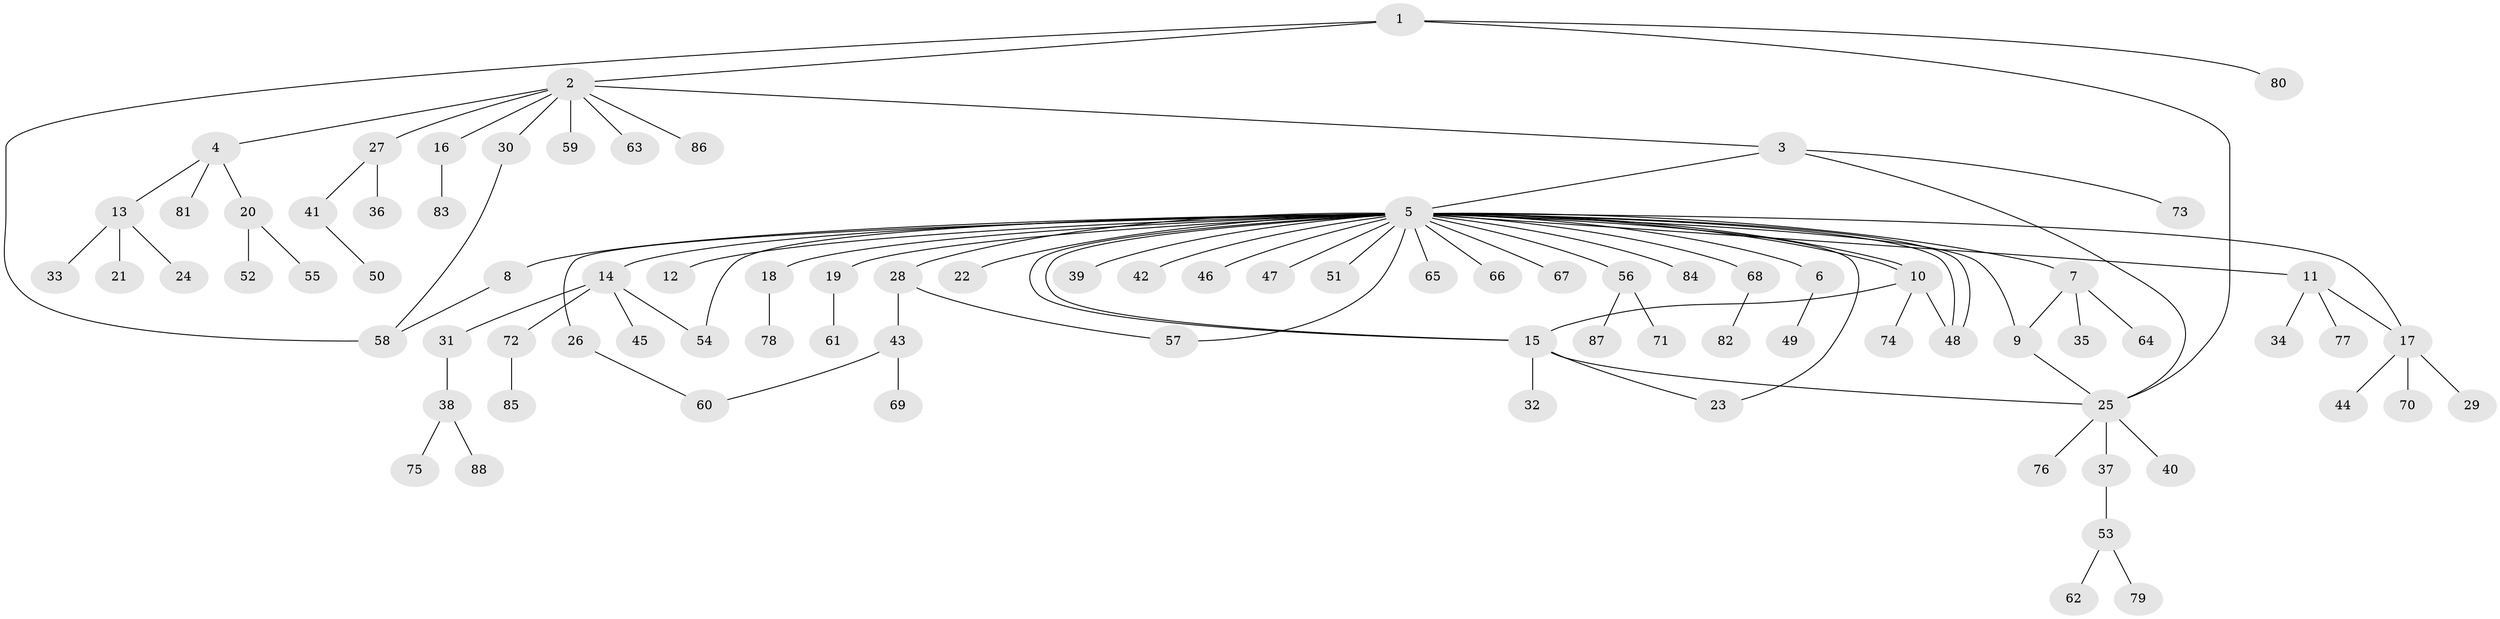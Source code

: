 // Generated by graph-tools (version 1.1) at 2025/35/03/09/25 02:35:52]
// undirected, 88 vertices, 103 edges
graph export_dot {
graph [start="1"]
  node [color=gray90,style=filled];
  1;
  2;
  3;
  4;
  5;
  6;
  7;
  8;
  9;
  10;
  11;
  12;
  13;
  14;
  15;
  16;
  17;
  18;
  19;
  20;
  21;
  22;
  23;
  24;
  25;
  26;
  27;
  28;
  29;
  30;
  31;
  32;
  33;
  34;
  35;
  36;
  37;
  38;
  39;
  40;
  41;
  42;
  43;
  44;
  45;
  46;
  47;
  48;
  49;
  50;
  51;
  52;
  53;
  54;
  55;
  56;
  57;
  58;
  59;
  60;
  61;
  62;
  63;
  64;
  65;
  66;
  67;
  68;
  69;
  70;
  71;
  72;
  73;
  74;
  75;
  76;
  77;
  78;
  79;
  80;
  81;
  82;
  83;
  84;
  85;
  86;
  87;
  88;
  1 -- 2;
  1 -- 25;
  1 -- 58;
  1 -- 80;
  2 -- 3;
  2 -- 4;
  2 -- 16;
  2 -- 27;
  2 -- 30;
  2 -- 59;
  2 -- 63;
  2 -- 86;
  3 -- 5;
  3 -- 25;
  3 -- 73;
  4 -- 13;
  4 -- 20;
  4 -- 81;
  5 -- 6;
  5 -- 7;
  5 -- 8;
  5 -- 9;
  5 -- 10;
  5 -- 10;
  5 -- 11;
  5 -- 12;
  5 -- 14;
  5 -- 15;
  5 -- 15;
  5 -- 17;
  5 -- 18;
  5 -- 19;
  5 -- 22;
  5 -- 23;
  5 -- 26;
  5 -- 28;
  5 -- 39;
  5 -- 42;
  5 -- 46;
  5 -- 47;
  5 -- 48;
  5 -- 48;
  5 -- 51;
  5 -- 54;
  5 -- 56;
  5 -- 57;
  5 -- 65;
  5 -- 66;
  5 -- 67;
  5 -- 68;
  5 -- 84;
  6 -- 49;
  7 -- 9;
  7 -- 35;
  7 -- 64;
  8 -- 58;
  9 -- 25;
  10 -- 15;
  10 -- 48;
  10 -- 74;
  11 -- 17;
  11 -- 34;
  11 -- 77;
  13 -- 21;
  13 -- 24;
  13 -- 33;
  14 -- 31;
  14 -- 45;
  14 -- 54;
  14 -- 72;
  15 -- 23;
  15 -- 25;
  15 -- 32;
  16 -- 83;
  17 -- 29;
  17 -- 44;
  17 -- 70;
  18 -- 78;
  19 -- 61;
  20 -- 52;
  20 -- 55;
  25 -- 37;
  25 -- 40;
  25 -- 76;
  26 -- 60;
  27 -- 36;
  27 -- 41;
  28 -- 43;
  28 -- 57;
  30 -- 58;
  31 -- 38;
  37 -- 53;
  38 -- 75;
  38 -- 88;
  41 -- 50;
  43 -- 60;
  43 -- 69;
  53 -- 62;
  53 -- 79;
  56 -- 71;
  56 -- 87;
  68 -- 82;
  72 -- 85;
}
